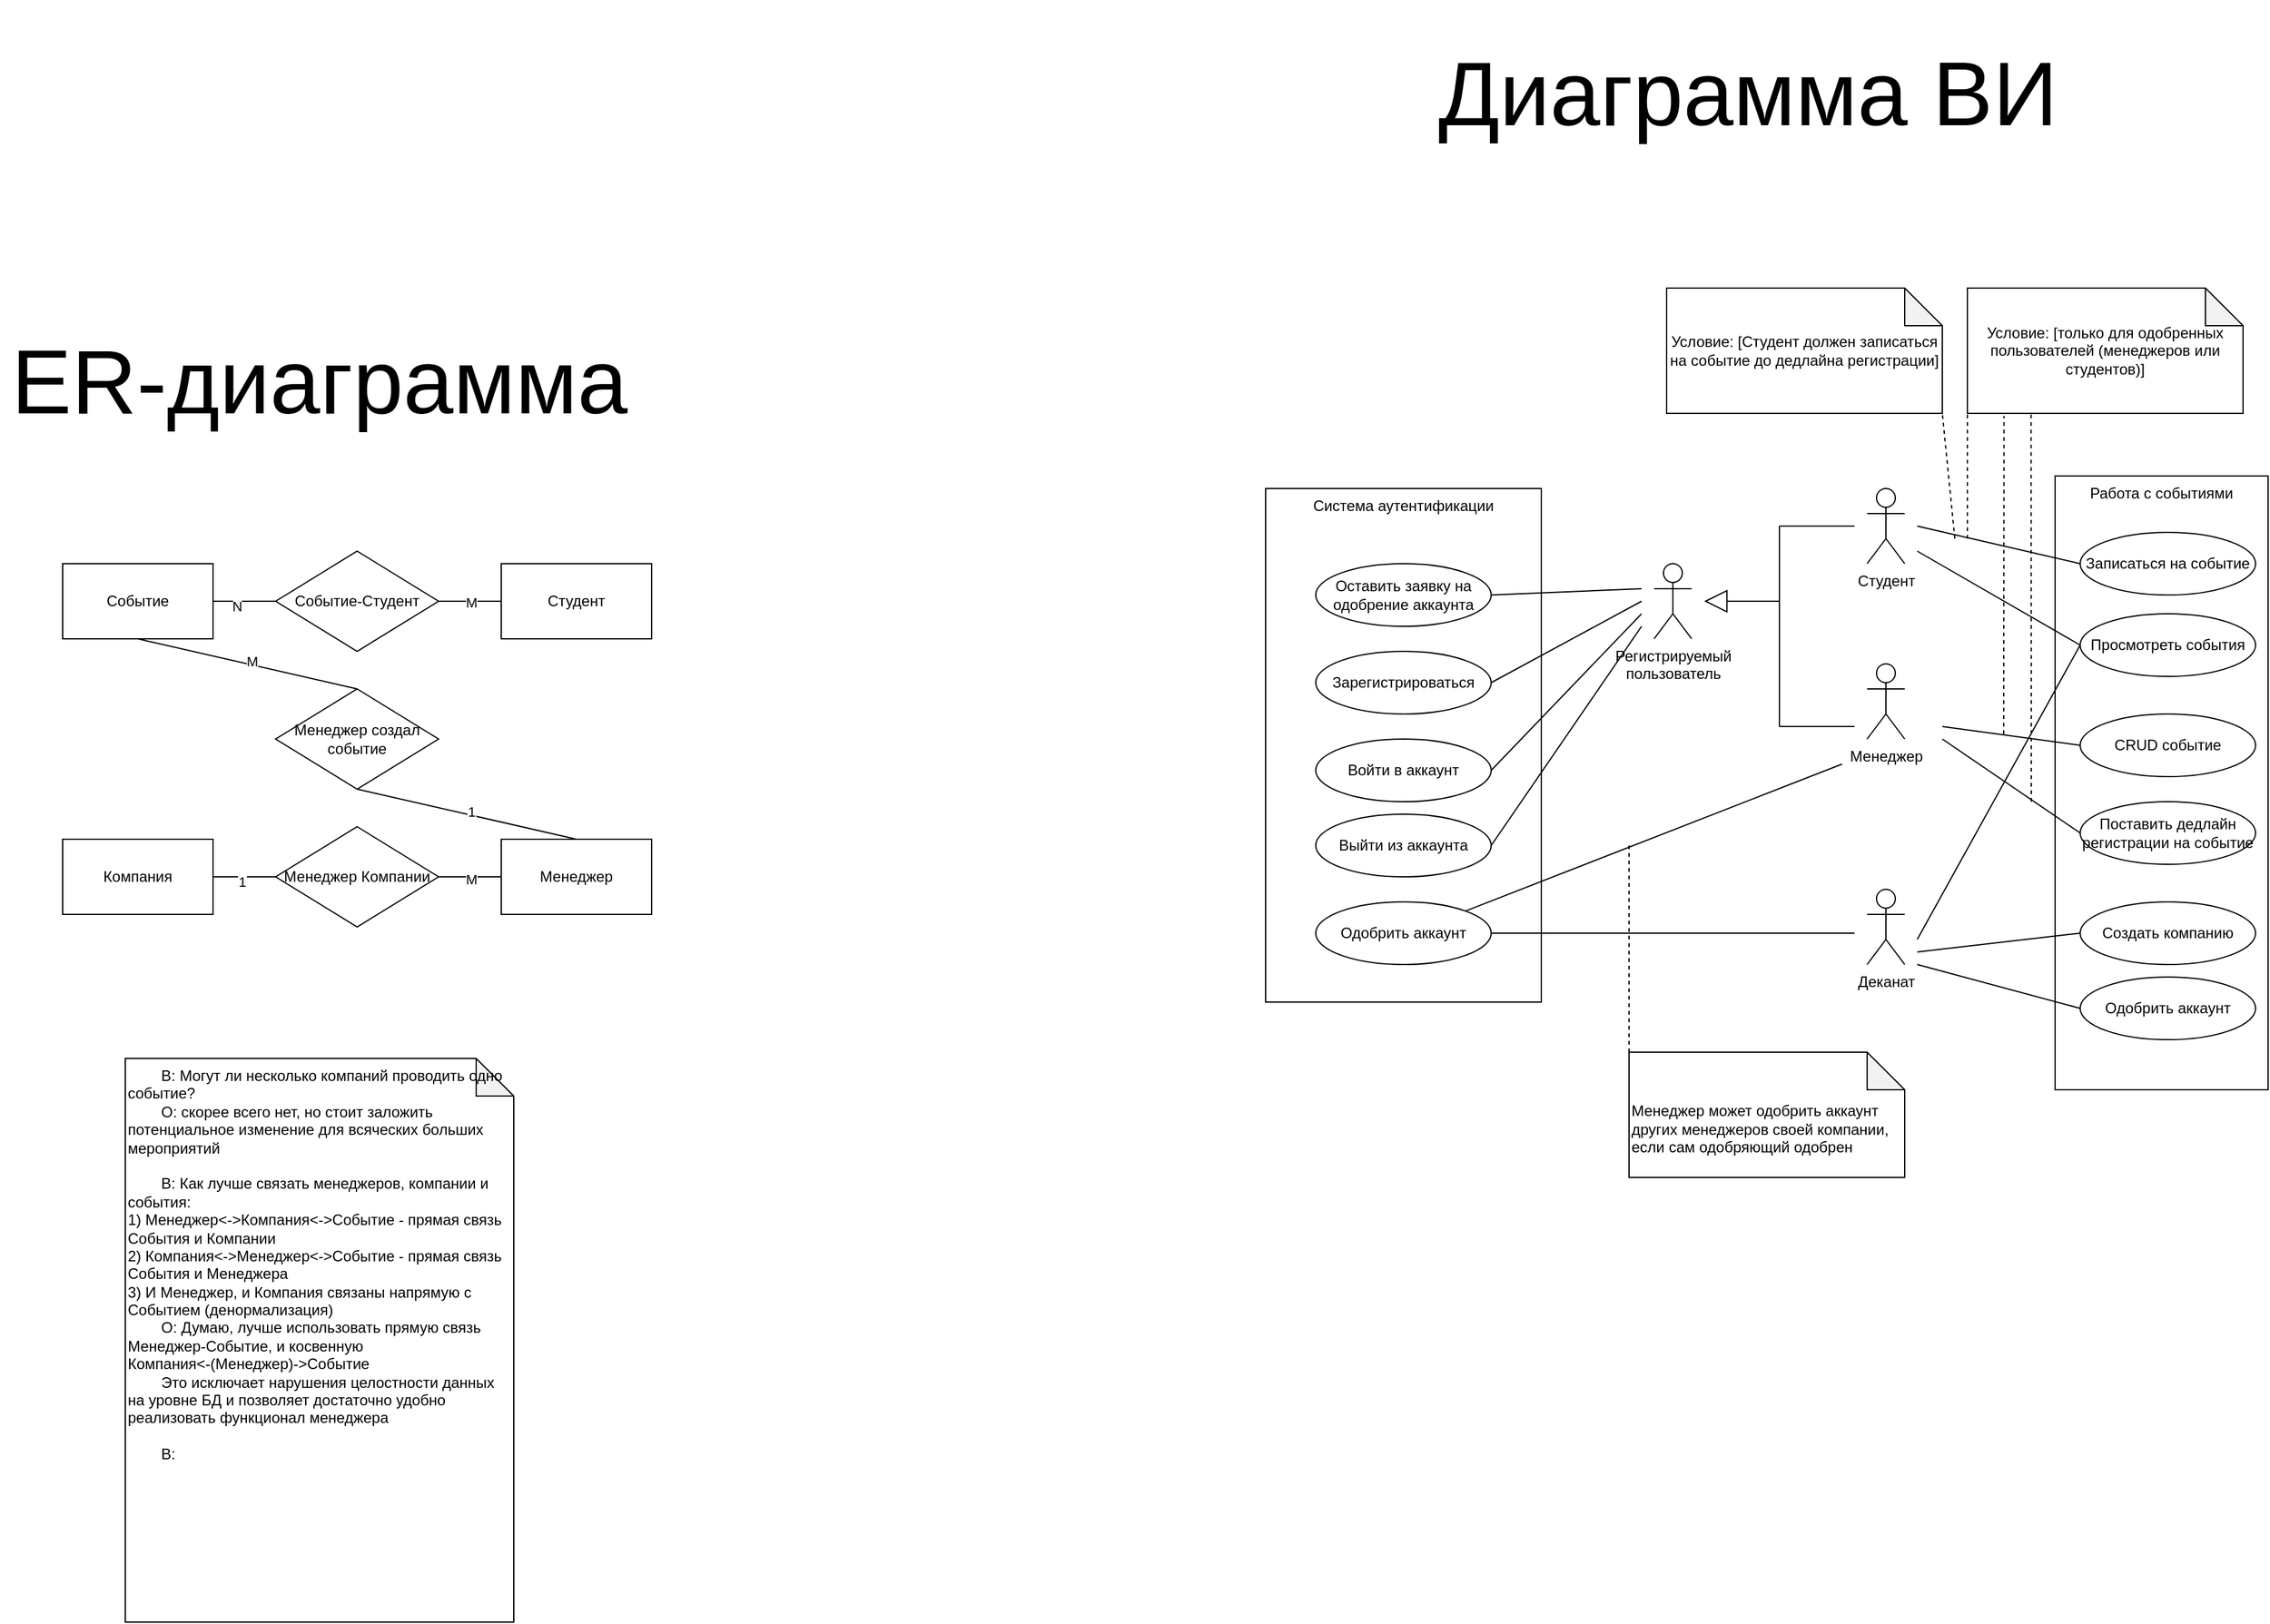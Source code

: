 <mxfile version="24.7.17">
  <diagram name="Страница — 1" id="bWdQ1yweM2zLTKgnNoJz">
    <mxGraphModel dx="1920" dy="4889" grid="1" gridSize="10" guides="1" tooltips="1" connect="1" arrows="1" fold="1" page="1" pageScale="1" pageWidth="827" pageHeight="1169" math="0" shadow="0">
      <root>
        <mxCell id="0" />
        <mxCell id="1" parent="0" />
        <mxCell id="3EadYDCxISc8PbG4Tnhg-8" value="Работа с событиями" style="rounded=0;whiteSpace=wrap;html=1;verticalAlign=top;" vertex="1" parent="1">
          <mxGeometry x="1860" y="120" width="170" height="490" as="geometry" />
        </mxCell>
        <mxCell id="y7JoCY2HawlNWsSnzNjw-5" value="Событие" style="rounded=0;whiteSpace=wrap;html=1;" parent="1" vertex="1">
          <mxGeometry x="270" y="190" width="120" height="60" as="geometry" />
        </mxCell>
        <mxCell id="y7JoCY2HawlNWsSnzNjw-6" value="Событие-Студент" style="rhombus;whiteSpace=wrap;html=1;" parent="1" vertex="1">
          <mxGeometry x="440" y="180" width="130" height="80" as="geometry" />
        </mxCell>
        <mxCell id="3EadYDCxISc8PbG4Tnhg-65" value="" style="endArrow=none;html=1;rounded=0;exitX=0;exitY=0.5;exitDx=0;exitDy=0;" edge="1" parent="1" source="3EadYDCxISc8PbG4Tnhg-12">
          <mxGeometry width="50" height="50" relative="1" as="geometry">
            <mxPoint x="1890" y="285" as="sourcePoint" />
            <mxPoint x="1750" y="490" as="targetPoint" />
          </mxGeometry>
        </mxCell>
        <mxCell id="y7JoCY2HawlNWsSnzNjw-7" value="Студент" style="rounded=0;whiteSpace=wrap;html=1;" parent="1" vertex="1">
          <mxGeometry x="620" y="190" width="120" height="60" as="geometry" />
        </mxCell>
        <mxCell id="y7JoCY2HawlNWsSnzNjw-8" value="" style="endArrow=none;html=1;rounded=0;entryX=1;entryY=0.5;entryDx=0;entryDy=0;exitX=0;exitY=0.5;exitDx=0;exitDy=0;" parent="1" source="y7JoCY2HawlNWsSnzNjw-6" target="y7JoCY2HawlNWsSnzNjw-5" edge="1">
          <mxGeometry width="50" height="50" relative="1" as="geometry">
            <mxPoint x="390" y="410" as="sourcePoint" />
            <mxPoint x="440" y="360" as="targetPoint" />
          </mxGeometry>
        </mxCell>
        <mxCell id="y7JoCY2HawlNWsSnzNjw-17" value="N" style="edgeLabel;html=1;align=center;verticalAlign=middle;resizable=0;points=[];" parent="y7JoCY2HawlNWsSnzNjw-8" vertex="1" connectable="0">
          <mxGeometry x="0.235" y="4" relative="1" as="geometry">
            <mxPoint as="offset" />
          </mxGeometry>
        </mxCell>
        <mxCell id="y7JoCY2HawlNWsSnzNjw-9" value="" style="endArrow=none;html=1;rounded=0;entryX=1;entryY=0.5;entryDx=0;entryDy=0;exitX=0;exitY=0.5;exitDx=0;exitDy=0;" parent="1" source="y7JoCY2HawlNWsSnzNjw-7" target="y7JoCY2HawlNWsSnzNjw-6" edge="1">
          <mxGeometry width="50" height="50" relative="1" as="geometry">
            <mxPoint x="450" y="230" as="sourcePoint" />
            <mxPoint x="400" y="230" as="targetPoint" />
          </mxGeometry>
        </mxCell>
        <mxCell id="y7JoCY2HawlNWsSnzNjw-18" value="М" style="edgeLabel;html=1;align=center;verticalAlign=middle;resizable=0;points=[];" parent="y7JoCY2HawlNWsSnzNjw-9" vertex="1" connectable="0">
          <mxGeometry x="-0.045" y="1" relative="1" as="geometry">
            <mxPoint as="offset" />
          </mxGeometry>
        </mxCell>
        <mxCell id="y7JoCY2HawlNWsSnzNjw-10" value="Компания" style="rounded=0;whiteSpace=wrap;html=1;" parent="1" vertex="1">
          <mxGeometry x="270" y="410" width="120" height="60" as="geometry" />
        </mxCell>
        <mxCell id="y7JoCY2HawlNWsSnzNjw-11" value="Менеджер Компании" style="rhombus;whiteSpace=wrap;html=1;" parent="1" vertex="1">
          <mxGeometry x="440" y="400" width="130" height="80" as="geometry" />
        </mxCell>
        <mxCell id="y7JoCY2HawlNWsSnzNjw-12" value="Менеджер" style="rounded=0;whiteSpace=wrap;html=1;" parent="1" vertex="1">
          <mxGeometry x="620" y="410" width="120" height="60" as="geometry" />
        </mxCell>
        <mxCell id="y7JoCY2HawlNWsSnzNjw-13" value="" style="endArrow=none;html=1;rounded=0;entryX=1;entryY=0.5;entryDx=0;entryDy=0;exitX=0;exitY=0.5;exitDx=0;exitDy=0;" parent="1" source="y7JoCY2HawlNWsSnzNjw-11" target="y7JoCY2HawlNWsSnzNjw-10" edge="1">
          <mxGeometry width="50" height="50" relative="1" as="geometry">
            <mxPoint x="390" y="630" as="sourcePoint" />
            <mxPoint x="440" y="580" as="targetPoint" />
          </mxGeometry>
        </mxCell>
        <mxCell id="y7JoCY2HawlNWsSnzNjw-16" value="1" style="edgeLabel;html=1;align=center;verticalAlign=middle;resizable=0;points=[];" parent="y7JoCY2HawlNWsSnzNjw-13" vertex="1" connectable="0">
          <mxGeometry x="0.075" y="4" relative="1" as="geometry">
            <mxPoint as="offset" />
          </mxGeometry>
        </mxCell>
        <mxCell id="y7JoCY2HawlNWsSnzNjw-14" value="" style="endArrow=none;html=1;rounded=0;entryX=1;entryY=0.5;entryDx=0;entryDy=0;exitX=0;exitY=0.5;exitDx=0;exitDy=0;" parent="1" source="y7JoCY2HawlNWsSnzNjw-12" target="y7JoCY2HawlNWsSnzNjw-11" edge="1">
          <mxGeometry width="50" height="50" relative="1" as="geometry">
            <mxPoint x="450" y="450" as="sourcePoint" />
            <mxPoint x="400" y="450" as="targetPoint" />
          </mxGeometry>
        </mxCell>
        <mxCell id="y7JoCY2HawlNWsSnzNjw-15" value="M" style="edgeLabel;html=1;align=center;verticalAlign=middle;resizable=0;points=[];" parent="y7JoCY2HawlNWsSnzNjw-14" vertex="1" connectable="0">
          <mxGeometry x="-0.045" y="2" relative="1" as="geometry">
            <mxPoint as="offset" />
          </mxGeometry>
        </mxCell>
        <mxCell id="y7JoCY2HawlNWsSnzNjw-21" value="Менеджер создал&lt;div&gt;событие&lt;/div&gt;" style="rhombus;whiteSpace=wrap;html=1;" parent="1" vertex="1">
          <mxGeometry x="440" y="290" width="130" height="80" as="geometry" />
        </mxCell>
        <mxCell id="y7JoCY2HawlNWsSnzNjw-23" value="" style="endArrow=none;html=1;rounded=0;entryX=0.5;entryY=0;entryDx=0;entryDy=0;exitX=0.5;exitY=1;exitDx=0;exitDy=0;" parent="1" source="y7JoCY2HawlNWsSnzNjw-21" target="y7JoCY2HawlNWsSnzNjw-12" edge="1">
          <mxGeometry width="50" height="50" relative="1" as="geometry">
            <mxPoint x="450" y="450" as="sourcePoint" />
            <mxPoint x="400" y="450" as="targetPoint" />
          </mxGeometry>
        </mxCell>
        <mxCell id="y7JoCY2HawlNWsSnzNjw-24" value="1" style="edgeLabel;html=1;align=center;verticalAlign=middle;resizable=0;points=[];" parent="y7JoCY2HawlNWsSnzNjw-23" vertex="1" connectable="0">
          <mxGeometry x="0.075" y="4" relative="1" as="geometry">
            <mxPoint x="-4" as="offset" />
          </mxGeometry>
        </mxCell>
        <mxCell id="y7JoCY2HawlNWsSnzNjw-25" value="" style="endArrow=none;html=1;rounded=0;entryX=0.5;entryY=0;entryDx=0;entryDy=0;exitX=0.5;exitY=1;exitDx=0;exitDy=0;" parent="1" source="y7JoCY2HawlNWsSnzNjw-5" target="y7JoCY2HawlNWsSnzNjw-21" edge="1">
          <mxGeometry width="50" height="50" relative="1" as="geometry">
            <mxPoint x="340" y="380" as="sourcePoint" />
            <mxPoint x="340" y="420" as="targetPoint" />
          </mxGeometry>
        </mxCell>
        <mxCell id="y7JoCY2HawlNWsSnzNjw-26" value="M" style="edgeLabel;html=1;align=center;verticalAlign=middle;resizable=0;points=[];" parent="y7JoCY2HawlNWsSnzNjw-25" vertex="1" connectable="0">
          <mxGeometry x="0.075" y="4" relative="1" as="geometry">
            <mxPoint x="-4" as="offset" />
          </mxGeometry>
        </mxCell>
        <mxCell id="y7JoCY2HawlNWsSnzNjw-27" value="&lt;span style=&quot;white-space: pre;&quot;&gt;&#x9;&lt;/span&gt;В: Могут ли несколько компаний проводить одно событие?&amp;nbsp;&lt;div&gt;&lt;span style=&quot;white-space: pre;&quot;&gt;&#x9;&lt;/span&gt;О: скорее всего нет, но стоит заложить потенциальное изменение для всяческих больших мероприятий&lt;/div&gt;&lt;div&gt;&lt;span style=&quot;white-space: pre;&quot;&gt;&#x9;&lt;/span&gt;&lt;/div&gt;&lt;div&gt;&lt;span style=&quot;white-space: pre;&quot;&gt;&#x9;&lt;/span&gt;В: Как лучше связать менеджеров, компании и события:&amp;nbsp;&lt;/div&gt;&lt;div&gt;1) Менеджер&amp;lt;-&amp;gt;Компания&amp;lt;-&amp;gt;Событие - прямая связь События и Компании&lt;/div&gt;&lt;div&gt;2) Компания&amp;lt;-&amp;gt;Менеджер&amp;lt;-&amp;gt;Событие - прямая связь События и Менеджера&lt;/div&gt;&lt;div&gt;3) И Менеджер, и Компания связаны напрямую с Событием (денормализация)&lt;/div&gt;&lt;div&gt;&lt;span style=&quot;white-space: pre;&quot;&gt;&#x9;&lt;/span&gt;О: Думаю, лучше использовать прямую связь Менеджер-Событие, и косвенную&amp;nbsp;&lt;/div&gt;&lt;div&gt;&lt;span style=&quot;background-color: initial;&quot;&gt;Компания&amp;lt;-(Менеджер)-&amp;gt;Событие&lt;/span&gt;&lt;/div&gt;&lt;div&gt;&lt;span style=&quot;background-color: initial;&quot;&gt;&lt;span style=&quot;white-space: pre;&quot;&gt;&#x9;&lt;/span&gt;Это исключает нарушения целостности данных на уровне БД и позволяет достаточно удобно реализовать функционал менеджера&lt;br&gt;&lt;/span&gt;&lt;/div&gt;&lt;div&gt;&lt;/div&gt;&lt;div&gt;&lt;div&gt;&lt;br&gt;&lt;/div&gt;&lt;/div&gt;&lt;div&gt;&lt;span style=&quot;white-space: pre;&quot;&gt;&#x9;&lt;/span&gt;В:&amp;nbsp;&lt;br&gt;&lt;/div&gt;" style="shape=note;whiteSpace=wrap;html=1;backgroundOutline=1;darkOpacity=0.05;align=left;verticalAlign=top;" parent="1" vertex="1">
          <mxGeometry x="320" y="585" width="310" height="450" as="geometry" />
        </mxCell>
        <mxCell id="3EadYDCxISc8PbG4Tnhg-5" value="Деканат" style="shape=umlActor;verticalLabelPosition=bottom;verticalAlign=top;html=1;outlineConnect=0;" vertex="1" parent="1">
          <mxGeometry x="1710" y="450" width="30" height="60" as="geometry" />
        </mxCell>
        <mxCell id="3EadYDCxISc8PbG4Tnhg-6" value="Менеджер" style="shape=umlActor;verticalLabelPosition=bottom;verticalAlign=top;html=1;outlineConnect=0;" vertex="1" parent="1">
          <mxGeometry x="1710" y="270" width="30" height="60" as="geometry" />
        </mxCell>
        <mxCell id="3EadYDCxISc8PbG4Tnhg-7" value="Студент" style="shape=umlActor;verticalLabelPosition=bottom;verticalAlign=top;html=1;outlineConnect=0;" vertex="1" parent="1">
          <mxGeometry x="1710" y="130" width="30" height="60" as="geometry" />
        </mxCell>
        <mxCell id="3EadYDCxISc8PbG4Tnhg-9" value="Создать компанию" style="ellipse;whiteSpace=wrap;html=1;" vertex="1" parent="1">
          <mxGeometry x="1880" y="460" width="140" height="50" as="geometry" />
        </mxCell>
        <mxCell id="3EadYDCxISc8PbG4Tnhg-10" value="CRUD событие" style="ellipse;whiteSpace=wrap;html=1;" vertex="1" parent="1">
          <mxGeometry x="1880" y="310" width="140" height="50" as="geometry" />
        </mxCell>
        <mxCell id="3EadYDCxISc8PbG4Tnhg-11" value="Поставить дедлайн регистрации на событие" style="ellipse;whiteSpace=wrap;html=1;" vertex="1" parent="1">
          <mxGeometry x="1880" y="380" width="140" height="50" as="geometry" />
        </mxCell>
        <mxCell id="3EadYDCxISc8PbG4Tnhg-12" value="Просмотреть события" style="ellipse;whiteSpace=wrap;html=1;" vertex="1" parent="1">
          <mxGeometry x="1880" y="230" width="140" height="50" as="geometry" />
        </mxCell>
        <mxCell id="3EadYDCxISc8PbG4Tnhg-13" value="Записаться на событие" style="ellipse;whiteSpace=wrap;html=1;" vertex="1" parent="1">
          <mxGeometry x="1880" y="165" width="140" height="50" as="geometry" />
        </mxCell>
        <mxCell id="3EadYDCxISc8PbG4Tnhg-17" value="Одобрить аккаунт" style="ellipse;whiteSpace=wrap;html=1;" vertex="1" parent="1">
          <mxGeometry x="1880" y="520" width="140" height="50" as="geometry" />
        </mxCell>
        <mxCell id="3EadYDCxISc8PbG4Tnhg-27" value="" style="endArrow=none;html=1;rounded=0;exitX=0;exitY=0.5;exitDx=0;exitDy=0;" edge="1" parent="1" source="3EadYDCxISc8PbG4Tnhg-10">
          <mxGeometry width="50" height="50" relative="1" as="geometry">
            <mxPoint x="1930" y="370" as="sourcePoint" />
            <mxPoint x="1770" y="320" as="targetPoint" />
          </mxGeometry>
        </mxCell>
        <mxCell id="3EadYDCxISc8PbG4Tnhg-28" value="Система аутентификации" style="rounded=0;whiteSpace=wrap;html=1;verticalAlign=top;" vertex="1" parent="1">
          <mxGeometry x="1230" y="130" width="220" height="410" as="geometry" />
        </mxCell>
        <mxCell id="3EadYDCxISc8PbG4Tnhg-29" value="Зарегистрироваться" style="ellipse;whiteSpace=wrap;html=1;" vertex="1" parent="1">
          <mxGeometry x="1270" y="260" width="140" height="50" as="geometry" />
        </mxCell>
        <mxCell id="3EadYDCxISc8PbG4Tnhg-30" value="Войти в аккаунт" style="ellipse;whiteSpace=wrap;html=1;" vertex="1" parent="1">
          <mxGeometry x="1270" y="330" width="140" height="50" as="geometry" />
        </mxCell>
        <mxCell id="3EadYDCxISc8PbG4Tnhg-31" value="Выйти из аккаунта" style="ellipse;whiteSpace=wrap;html=1;" vertex="1" parent="1">
          <mxGeometry x="1270" y="390" width="140" height="50" as="geometry" />
        </mxCell>
        <mxCell id="3EadYDCxISc8PbG4Tnhg-41" value="Регистрируемый&lt;div&gt;пользователь&lt;/div&gt;" style="shape=umlActor;verticalLabelPosition=bottom;verticalAlign=top;html=1;outlineConnect=0;" vertex="1" parent="1">
          <mxGeometry x="1540" y="190" width="30" height="60" as="geometry" />
        </mxCell>
        <mxCell id="3EadYDCxISc8PbG4Tnhg-43" value="" style="endArrow=block;endSize=16;endFill=0;html=1;rounded=0;" edge="1" parent="1">
          <mxGeometry width="160" relative="1" as="geometry">
            <mxPoint x="1640" y="220" as="sourcePoint" />
            <mxPoint x="1580" y="220" as="targetPoint" />
          </mxGeometry>
        </mxCell>
        <mxCell id="3EadYDCxISc8PbG4Tnhg-47" value="" style="endArrow=none;html=1;rounded=0;" edge="1" parent="1">
          <mxGeometry width="50" height="50" relative="1" as="geometry">
            <mxPoint x="1700" y="160" as="sourcePoint" />
            <mxPoint x="1640" y="160" as="targetPoint" />
          </mxGeometry>
        </mxCell>
        <mxCell id="3EadYDCxISc8PbG4Tnhg-48" value="" style="endArrow=none;html=1;rounded=0;" edge="1" parent="1">
          <mxGeometry width="50" height="50" relative="1" as="geometry">
            <mxPoint x="1700" y="320" as="sourcePoint" />
            <mxPoint x="1640" y="320" as="targetPoint" />
          </mxGeometry>
        </mxCell>
        <mxCell id="3EadYDCxISc8PbG4Tnhg-51" value="" style="endArrow=none;html=1;rounded=0;exitX=0;exitY=0.5;exitDx=0;exitDy=0;" edge="1" parent="1" source="3EadYDCxISc8PbG4Tnhg-13">
          <mxGeometry width="50" height="50" relative="1" as="geometry">
            <mxPoint x="1870" y="370" as="sourcePoint" />
            <mxPoint x="1750" y="160" as="targetPoint" />
          </mxGeometry>
        </mxCell>
        <mxCell id="3EadYDCxISc8PbG4Tnhg-52" value="" style="endArrow=none;html=1;rounded=0;exitX=0;exitY=0.5;exitDx=0;exitDy=0;" edge="1" parent="1" source="3EadYDCxISc8PbG4Tnhg-12">
          <mxGeometry width="50" height="50" relative="1" as="geometry">
            <mxPoint x="1890" y="200" as="sourcePoint" />
            <mxPoint x="1750" y="180" as="targetPoint" />
          </mxGeometry>
        </mxCell>
        <mxCell id="3EadYDCxISc8PbG4Tnhg-54" value="" style="endArrow=none;html=1;rounded=0;exitX=0;exitY=0.5;exitDx=0;exitDy=0;" edge="1" parent="1" source="3EadYDCxISc8PbG4Tnhg-11">
          <mxGeometry width="50" height="50" relative="1" as="geometry">
            <mxPoint x="1890" y="385" as="sourcePoint" />
            <mxPoint x="1770" y="330" as="targetPoint" />
          </mxGeometry>
        </mxCell>
        <mxCell id="3EadYDCxISc8PbG4Tnhg-26" value="Оставить заявку на&lt;div&gt;одобрение аккаунта&lt;/div&gt;" style="ellipse;whiteSpace=wrap;html=1;" vertex="1" parent="1">
          <mxGeometry x="1270" y="190" width="140" height="50" as="geometry" />
        </mxCell>
        <mxCell id="3EadYDCxISc8PbG4Tnhg-57" value="" style="endArrow=none;html=1;rounded=0;" edge="1" parent="1">
          <mxGeometry width="50" height="50" relative="1" as="geometry">
            <mxPoint x="1640" y="160" as="sourcePoint" />
            <mxPoint x="1640" y="320" as="targetPoint" />
          </mxGeometry>
        </mxCell>
        <mxCell id="3EadYDCxISc8PbG4Tnhg-58" value="Одобрить аккаунт" style="ellipse;whiteSpace=wrap;html=1;" vertex="1" parent="1">
          <mxGeometry x="1270" y="460" width="140" height="50" as="geometry" />
        </mxCell>
        <mxCell id="3EadYDCxISc8PbG4Tnhg-59" value="" style="endArrow=none;html=1;rounded=0;entryX=1;entryY=0.5;entryDx=0;entryDy=0;" edge="1" parent="1" target="3EadYDCxISc8PbG4Tnhg-58">
          <mxGeometry width="50" height="50" relative="1" as="geometry">
            <mxPoint x="1700" y="485" as="sourcePoint" />
            <mxPoint x="1550" y="450" as="targetPoint" />
          </mxGeometry>
        </mxCell>
        <mxCell id="3EadYDCxISc8PbG4Tnhg-60" value="" style="endArrow=none;html=1;rounded=0;exitX=1;exitY=0.5;exitDx=0;exitDy=0;" edge="1" parent="1" source="3EadYDCxISc8PbG4Tnhg-31">
          <mxGeometry width="50" height="50" relative="1" as="geometry">
            <mxPoint x="1360" y="510" as="sourcePoint" />
            <mxPoint x="1530" y="240" as="targetPoint" />
          </mxGeometry>
        </mxCell>
        <mxCell id="3EadYDCxISc8PbG4Tnhg-61" value="" style="endArrow=none;html=1;rounded=0;exitX=1;exitY=0.5;exitDx=0;exitDy=0;" edge="1" parent="1" source="3EadYDCxISc8PbG4Tnhg-30">
          <mxGeometry width="50" height="50" relative="1" as="geometry">
            <mxPoint x="1420" y="425" as="sourcePoint" />
            <mxPoint x="1530" y="230" as="targetPoint" />
          </mxGeometry>
        </mxCell>
        <mxCell id="3EadYDCxISc8PbG4Tnhg-62" value="" style="endArrow=none;html=1;rounded=0;exitX=1;exitY=0.5;exitDx=0;exitDy=0;" edge="1" parent="1" source="3EadYDCxISc8PbG4Tnhg-29">
          <mxGeometry width="50" height="50" relative="1" as="geometry">
            <mxPoint x="1420" y="365" as="sourcePoint" />
            <mxPoint x="1530" y="220" as="targetPoint" />
          </mxGeometry>
        </mxCell>
        <mxCell id="3EadYDCxISc8PbG4Tnhg-63" value="" style="endArrow=none;html=1;rounded=0;exitX=1;exitY=0.5;exitDx=0;exitDy=0;" edge="1" parent="1" source="3EadYDCxISc8PbG4Tnhg-26">
          <mxGeometry width="50" height="50" relative="1" as="geometry">
            <mxPoint x="1420" y="295" as="sourcePoint" />
            <mxPoint x="1530" y="210" as="targetPoint" />
          </mxGeometry>
        </mxCell>
        <mxCell id="3EadYDCxISc8PbG4Tnhg-66" value="Условие: [только для одобренных пользователей (менеджеров или студентов)]" style="shape=note;whiteSpace=wrap;html=1;backgroundOutline=1;darkOpacity=0.05;" vertex="1" parent="1">
          <mxGeometry x="1790" y="-30" width="220" height="100" as="geometry" />
        </mxCell>
        <mxCell id="3EadYDCxISc8PbG4Tnhg-67" value="" style="endArrow=none;dashed=1;html=1;rounded=0;entryX=0;entryY=1;entryDx=0;entryDy=0;entryPerimeter=0;" edge="1" parent="1" target="3EadYDCxISc8PbG4Tnhg-66">
          <mxGeometry width="50" height="50" relative="1" as="geometry">
            <mxPoint x="1790" y="170" as="sourcePoint" />
            <mxPoint x="1940" y="-10" as="targetPoint" />
          </mxGeometry>
        </mxCell>
        <mxCell id="3EadYDCxISc8PbG4Tnhg-68" value="" style="endArrow=none;dashed=1;html=1;rounded=0;entryX=0.133;entryY=1.02;entryDx=0;entryDy=0;entryPerimeter=0;" edge="1" parent="1" target="3EadYDCxISc8PbG4Tnhg-66">
          <mxGeometry width="50" height="50" relative="1" as="geometry">
            <mxPoint x="1819" y="326" as="sourcePoint" />
            <mxPoint x="1900" y="70" as="targetPoint" />
          </mxGeometry>
        </mxCell>
        <mxCell id="3EadYDCxISc8PbG4Tnhg-69" value="" style="endArrow=none;dashed=1;html=1;rounded=0;entryX=0.231;entryY=1.002;entryDx=0;entryDy=0;entryPerimeter=0;" edge="1" parent="1" target="3EadYDCxISc8PbG4Tnhg-66">
          <mxGeometry width="50" height="50" relative="1" as="geometry">
            <mxPoint x="1841" y="380" as="sourcePoint" />
            <mxPoint x="1840" y="70" as="targetPoint" />
          </mxGeometry>
        </mxCell>
        <mxCell id="3EadYDCxISc8PbG4Tnhg-70" value="" style="endArrow=none;html=1;rounded=0;exitX=0;exitY=0.5;exitDx=0;exitDy=0;" edge="1" parent="1" source="3EadYDCxISc8PbG4Tnhg-9">
          <mxGeometry width="50" height="50" relative="1" as="geometry">
            <mxPoint x="1890" y="265" as="sourcePoint" />
            <mxPoint x="1750" y="500" as="targetPoint" />
          </mxGeometry>
        </mxCell>
        <mxCell id="3EadYDCxISc8PbG4Tnhg-71" value="" style="endArrow=none;html=1;rounded=0;exitX=0;exitY=0.5;exitDx=0;exitDy=0;" edge="1" parent="1" source="3EadYDCxISc8PbG4Tnhg-17">
          <mxGeometry width="50" height="50" relative="1" as="geometry">
            <mxPoint x="1850" y="470" as="sourcePoint" />
            <mxPoint x="1750" y="510" as="targetPoint" />
          </mxGeometry>
        </mxCell>
        <mxCell id="3EadYDCxISc8PbG4Tnhg-72" value="Условие: [Студент должен записаться на событие до дедлайна регистрации]" style="shape=note;whiteSpace=wrap;html=1;backgroundOutline=1;darkOpacity=0.05;" vertex="1" parent="1">
          <mxGeometry x="1550" y="-30" width="220" height="100" as="geometry" />
        </mxCell>
        <mxCell id="3EadYDCxISc8PbG4Tnhg-73" value="" style="endArrow=none;dashed=1;html=1;rounded=0;entryX=1;entryY=1;entryDx=0;entryDy=0;entryPerimeter=0;" edge="1" parent="1" target="3EadYDCxISc8PbG4Tnhg-72">
          <mxGeometry width="50" height="50" relative="1" as="geometry">
            <mxPoint x="1780" y="170" as="sourcePoint" />
            <mxPoint x="1800" y="80" as="targetPoint" />
          </mxGeometry>
        </mxCell>
        <mxCell id="3EadYDCxISc8PbG4Tnhg-74" value="" style="endArrow=none;html=1;rounded=0;exitX=1;exitY=0;exitDx=0;exitDy=0;" edge="1" parent="1" source="3EadYDCxISc8PbG4Tnhg-58">
          <mxGeometry width="50" height="50" relative="1" as="geometry">
            <mxPoint x="1420" y="425" as="sourcePoint" />
            <mxPoint x="1690" y="350" as="targetPoint" />
          </mxGeometry>
        </mxCell>
        <mxCell id="3EadYDCxISc8PbG4Tnhg-75" value="Менеджер может одобрить аккаунт других менеджеров своей компании, если сам&amp;nbsp;&lt;span style=&quot;background-color: initial;&quot;&gt;одобряющий одобрен&lt;/span&gt;&lt;div&gt;&amp;nbsp;&lt;/div&gt;" style="shape=note;whiteSpace=wrap;html=1;backgroundOutline=1;darkOpacity=0.05;align=left;verticalAlign=bottom;" vertex="1" parent="1">
          <mxGeometry x="1520" y="580" width="220" height="100" as="geometry" />
        </mxCell>
        <mxCell id="3EadYDCxISc8PbG4Tnhg-76" value="" style="endArrow=none;dashed=1;html=1;rounded=0;exitX=0;exitY=0;exitDx=0;exitDy=0;exitPerimeter=0;" edge="1" parent="1" source="3EadYDCxISc8PbG4Tnhg-75">
          <mxGeometry width="50" height="50" relative="1" as="geometry">
            <mxPoint x="1554.17" y="595" as="sourcePoint" />
            <mxPoint x="1520" y="414" as="targetPoint" />
          </mxGeometry>
        </mxCell>
        <mxCell id="3EadYDCxISc8PbG4Tnhg-77" value="ER-диаграмма" style="text;html=1;align=center;verticalAlign=middle;whiteSpace=wrap;rounded=0;fontSize=72;" vertex="1" parent="1">
          <mxGeometry x="220" y="-30" width="510" height="150" as="geometry" />
        </mxCell>
        <mxCell id="3EadYDCxISc8PbG4Tnhg-79" value="Диаграмма ВИ" style="text;html=1;align=center;verticalAlign=middle;whiteSpace=wrap;rounded=0;fontSize=72;" vertex="1" parent="1">
          <mxGeometry x="1360" y="-260" width="510" height="150" as="geometry" />
        </mxCell>
      </root>
    </mxGraphModel>
  </diagram>
</mxfile>
